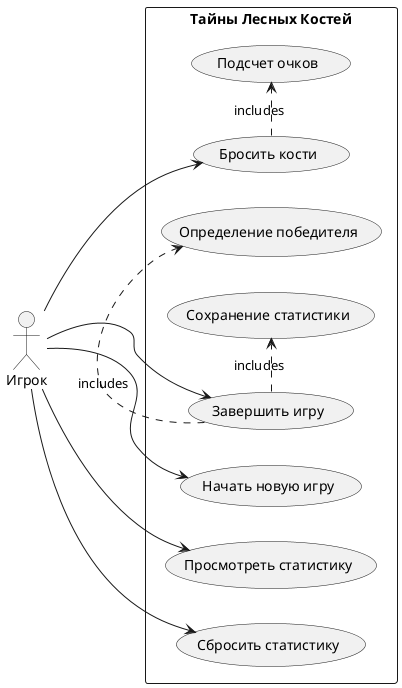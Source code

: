 @startuml  
left to right direction
actor Игрок as Player

rectangle "Тайны Лесных Костей" {
  Player --> (Начать новую игру)
  Player --> (Бросить кости)
  Player --> (Завершить игру)
  Player --> (Просмотреть статистику)
  Player --> (Сбросить статистику)
  
  (Бросить кости) .> (Подсчет очков) : includes
  (Завершить игру) .> (Определение победителя) : includes
  (Завершить игру) .> (Сохранение статистики) : includes
}
@enduml